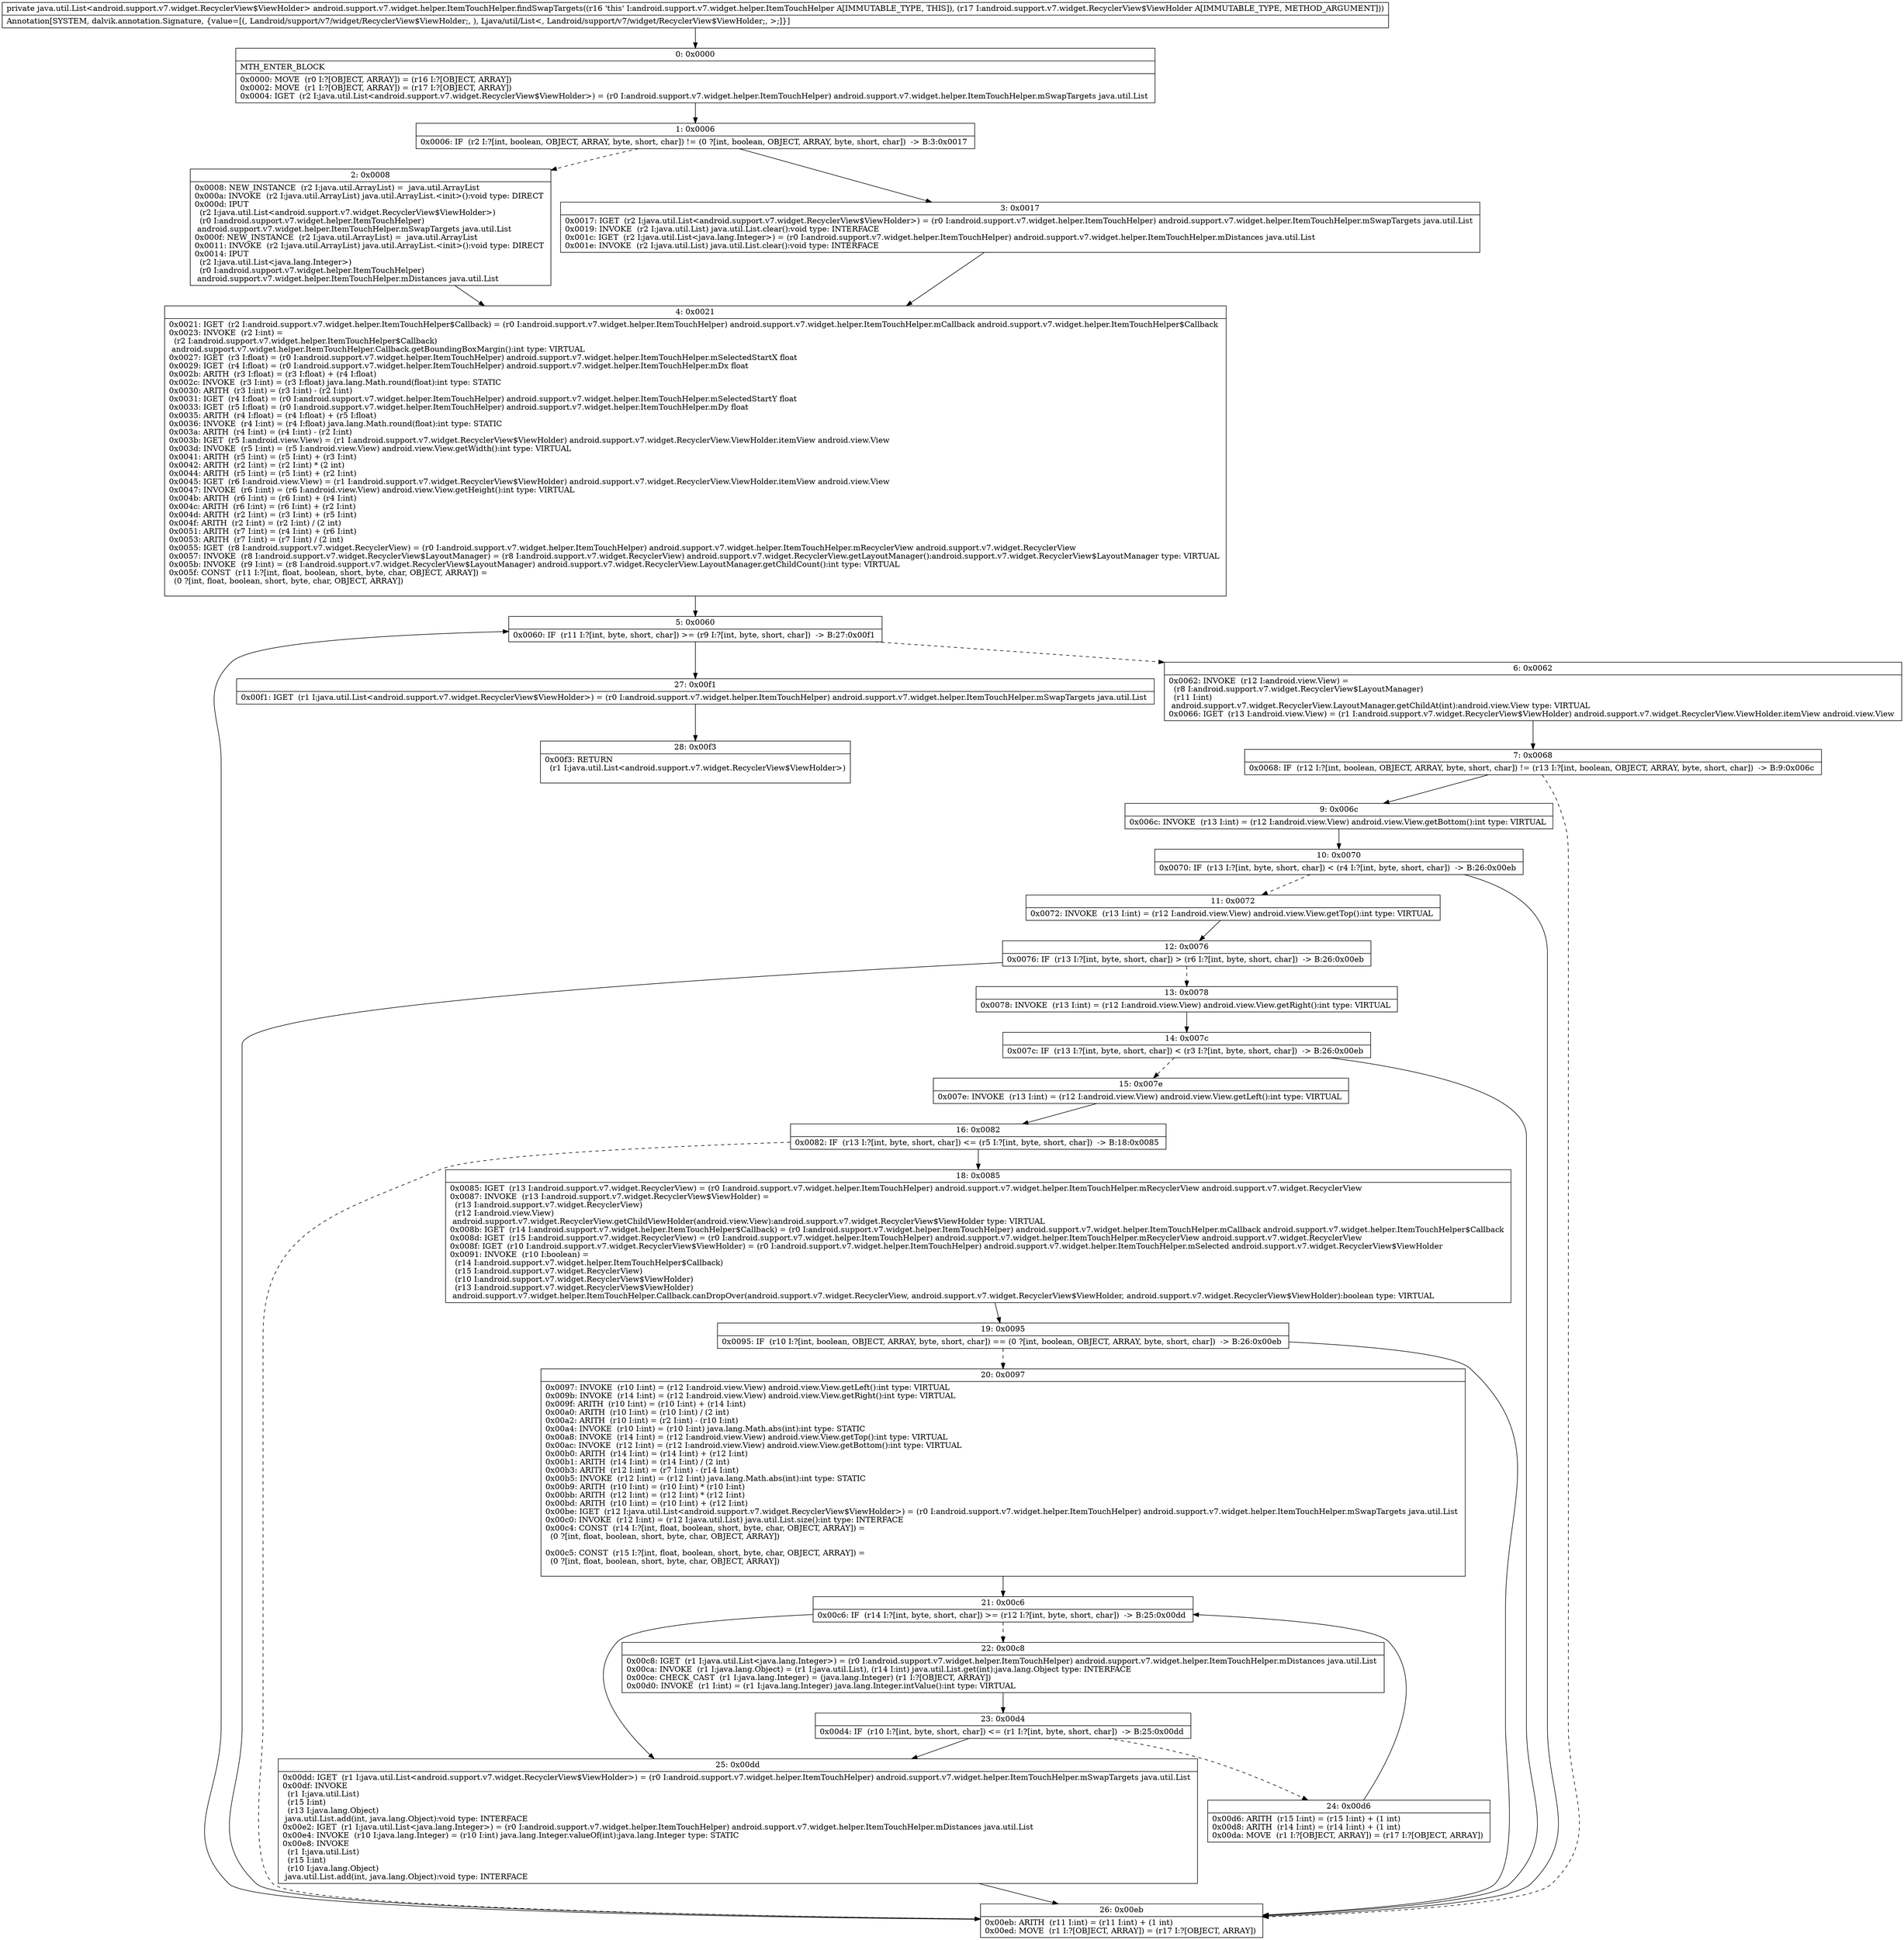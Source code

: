 digraph "CFG forandroid.support.v7.widget.helper.ItemTouchHelper.findSwapTargets(Landroid\/support\/v7\/widget\/RecyclerView$ViewHolder;)Ljava\/util\/List;" {
Node_0 [shape=record,label="{0\:\ 0x0000|MTH_ENTER_BLOCK\l|0x0000: MOVE  (r0 I:?[OBJECT, ARRAY]) = (r16 I:?[OBJECT, ARRAY]) \l0x0002: MOVE  (r1 I:?[OBJECT, ARRAY]) = (r17 I:?[OBJECT, ARRAY]) \l0x0004: IGET  (r2 I:java.util.List\<android.support.v7.widget.RecyclerView$ViewHolder\>) = (r0 I:android.support.v7.widget.helper.ItemTouchHelper) android.support.v7.widget.helper.ItemTouchHelper.mSwapTargets java.util.List \l}"];
Node_1 [shape=record,label="{1\:\ 0x0006|0x0006: IF  (r2 I:?[int, boolean, OBJECT, ARRAY, byte, short, char]) != (0 ?[int, boolean, OBJECT, ARRAY, byte, short, char])  \-\> B:3:0x0017 \l}"];
Node_2 [shape=record,label="{2\:\ 0x0008|0x0008: NEW_INSTANCE  (r2 I:java.util.ArrayList) =  java.util.ArrayList \l0x000a: INVOKE  (r2 I:java.util.ArrayList) java.util.ArrayList.\<init\>():void type: DIRECT \l0x000d: IPUT  \l  (r2 I:java.util.List\<android.support.v7.widget.RecyclerView$ViewHolder\>)\l  (r0 I:android.support.v7.widget.helper.ItemTouchHelper)\l android.support.v7.widget.helper.ItemTouchHelper.mSwapTargets java.util.List \l0x000f: NEW_INSTANCE  (r2 I:java.util.ArrayList) =  java.util.ArrayList \l0x0011: INVOKE  (r2 I:java.util.ArrayList) java.util.ArrayList.\<init\>():void type: DIRECT \l0x0014: IPUT  \l  (r2 I:java.util.List\<java.lang.Integer\>)\l  (r0 I:android.support.v7.widget.helper.ItemTouchHelper)\l android.support.v7.widget.helper.ItemTouchHelper.mDistances java.util.List \l}"];
Node_3 [shape=record,label="{3\:\ 0x0017|0x0017: IGET  (r2 I:java.util.List\<android.support.v7.widget.RecyclerView$ViewHolder\>) = (r0 I:android.support.v7.widget.helper.ItemTouchHelper) android.support.v7.widget.helper.ItemTouchHelper.mSwapTargets java.util.List \l0x0019: INVOKE  (r2 I:java.util.List) java.util.List.clear():void type: INTERFACE \l0x001c: IGET  (r2 I:java.util.List\<java.lang.Integer\>) = (r0 I:android.support.v7.widget.helper.ItemTouchHelper) android.support.v7.widget.helper.ItemTouchHelper.mDistances java.util.List \l0x001e: INVOKE  (r2 I:java.util.List) java.util.List.clear():void type: INTERFACE \l}"];
Node_4 [shape=record,label="{4\:\ 0x0021|0x0021: IGET  (r2 I:android.support.v7.widget.helper.ItemTouchHelper$Callback) = (r0 I:android.support.v7.widget.helper.ItemTouchHelper) android.support.v7.widget.helper.ItemTouchHelper.mCallback android.support.v7.widget.helper.ItemTouchHelper$Callback \l0x0023: INVOKE  (r2 I:int) = \l  (r2 I:android.support.v7.widget.helper.ItemTouchHelper$Callback)\l android.support.v7.widget.helper.ItemTouchHelper.Callback.getBoundingBoxMargin():int type: VIRTUAL \l0x0027: IGET  (r3 I:float) = (r0 I:android.support.v7.widget.helper.ItemTouchHelper) android.support.v7.widget.helper.ItemTouchHelper.mSelectedStartX float \l0x0029: IGET  (r4 I:float) = (r0 I:android.support.v7.widget.helper.ItemTouchHelper) android.support.v7.widget.helper.ItemTouchHelper.mDx float \l0x002b: ARITH  (r3 I:float) = (r3 I:float) + (r4 I:float) \l0x002c: INVOKE  (r3 I:int) = (r3 I:float) java.lang.Math.round(float):int type: STATIC \l0x0030: ARITH  (r3 I:int) = (r3 I:int) \- (r2 I:int) \l0x0031: IGET  (r4 I:float) = (r0 I:android.support.v7.widget.helper.ItemTouchHelper) android.support.v7.widget.helper.ItemTouchHelper.mSelectedStartY float \l0x0033: IGET  (r5 I:float) = (r0 I:android.support.v7.widget.helper.ItemTouchHelper) android.support.v7.widget.helper.ItemTouchHelper.mDy float \l0x0035: ARITH  (r4 I:float) = (r4 I:float) + (r5 I:float) \l0x0036: INVOKE  (r4 I:int) = (r4 I:float) java.lang.Math.round(float):int type: STATIC \l0x003a: ARITH  (r4 I:int) = (r4 I:int) \- (r2 I:int) \l0x003b: IGET  (r5 I:android.view.View) = (r1 I:android.support.v7.widget.RecyclerView$ViewHolder) android.support.v7.widget.RecyclerView.ViewHolder.itemView android.view.View \l0x003d: INVOKE  (r5 I:int) = (r5 I:android.view.View) android.view.View.getWidth():int type: VIRTUAL \l0x0041: ARITH  (r5 I:int) = (r5 I:int) + (r3 I:int) \l0x0042: ARITH  (r2 I:int) = (r2 I:int) * (2 int) \l0x0044: ARITH  (r5 I:int) = (r5 I:int) + (r2 I:int) \l0x0045: IGET  (r6 I:android.view.View) = (r1 I:android.support.v7.widget.RecyclerView$ViewHolder) android.support.v7.widget.RecyclerView.ViewHolder.itemView android.view.View \l0x0047: INVOKE  (r6 I:int) = (r6 I:android.view.View) android.view.View.getHeight():int type: VIRTUAL \l0x004b: ARITH  (r6 I:int) = (r6 I:int) + (r4 I:int) \l0x004c: ARITH  (r6 I:int) = (r6 I:int) + (r2 I:int) \l0x004d: ARITH  (r2 I:int) = (r3 I:int) + (r5 I:int) \l0x004f: ARITH  (r2 I:int) = (r2 I:int) \/ (2 int) \l0x0051: ARITH  (r7 I:int) = (r4 I:int) + (r6 I:int) \l0x0053: ARITH  (r7 I:int) = (r7 I:int) \/ (2 int) \l0x0055: IGET  (r8 I:android.support.v7.widget.RecyclerView) = (r0 I:android.support.v7.widget.helper.ItemTouchHelper) android.support.v7.widget.helper.ItemTouchHelper.mRecyclerView android.support.v7.widget.RecyclerView \l0x0057: INVOKE  (r8 I:android.support.v7.widget.RecyclerView$LayoutManager) = (r8 I:android.support.v7.widget.RecyclerView) android.support.v7.widget.RecyclerView.getLayoutManager():android.support.v7.widget.RecyclerView$LayoutManager type: VIRTUAL \l0x005b: INVOKE  (r9 I:int) = (r8 I:android.support.v7.widget.RecyclerView$LayoutManager) android.support.v7.widget.RecyclerView.LayoutManager.getChildCount():int type: VIRTUAL \l0x005f: CONST  (r11 I:?[int, float, boolean, short, byte, char, OBJECT, ARRAY]) = \l  (0 ?[int, float, boolean, short, byte, char, OBJECT, ARRAY])\l \l}"];
Node_5 [shape=record,label="{5\:\ 0x0060|0x0060: IF  (r11 I:?[int, byte, short, char]) \>= (r9 I:?[int, byte, short, char])  \-\> B:27:0x00f1 \l}"];
Node_6 [shape=record,label="{6\:\ 0x0062|0x0062: INVOKE  (r12 I:android.view.View) = \l  (r8 I:android.support.v7.widget.RecyclerView$LayoutManager)\l  (r11 I:int)\l android.support.v7.widget.RecyclerView.LayoutManager.getChildAt(int):android.view.View type: VIRTUAL \l0x0066: IGET  (r13 I:android.view.View) = (r1 I:android.support.v7.widget.RecyclerView$ViewHolder) android.support.v7.widget.RecyclerView.ViewHolder.itemView android.view.View \l}"];
Node_7 [shape=record,label="{7\:\ 0x0068|0x0068: IF  (r12 I:?[int, boolean, OBJECT, ARRAY, byte, short, char]) != (r13 I:?[int, boolean, OBJECT, ARRAY, byte, short, char])  \-\> B:9:0x006c \l}"];
Node_9 [shape=record,label="{9\:\ 0x006c|0x006c: INVOKE  (r13 I:int) = (r12 I:android.view.View) android.view.View.getBottom():int type: VIRTUAL \l}"];
Node_10 [shape=record,label="{10\:\ 0x0070|0x0070: IF  (r13 I:?[int, byte, short, char]) \< (r4 I:?[int, byte, short, char])  \-\> B:26:0x00eb \l}"];
Node_11 [shape=record,label="{11\:\ 0x0072|0x0072: INVOKE  (r13 I:int) = (r12 I:android.view.View) android.view.View.getTop():int type: VIRTUAL \l}"];
Node_12 [shape=record,label="{12\:\ 0x0076|0x0076: IF  (r13 I:?[int, byte, short, char]) \> (r6 I:?[int, byte, short, char])  \-\> B:26:0x00eb \l}"];
Node_13 [shape=record,label="{13\:\ 0x0078|0x0078: INVOKE  (r13 I:int) = (r12 I:android.view.View) android.view.View.getRight():int type: VIRTUAL \l}"];
Node_14 [shape=record,label="{14\:\ 0x007c|0x007c: IF  (r13 I:?[int, byte, short, char]) \< (r3 I:?[int, byte, short, char])  \-\> B:26:0x00eb \l}"];
Node_15 [shape=record,label="{15\:\ 0x007e|0x007e: INVOKE  (r13 I:int) = (r12 I:android.view.View) android.view.View.getLeft():int type: VIRTUAL \l}"];
Node_16 [shape=record,label="{16\:\ 0x0082|0x0082: IF  (r13 I:?[int, byte, short, char]) \<= (r5 I:?[int, byte, short, char])  \-\> B:18:0x0085 \l}"];
Node_18 [shape=record,label="{18\:\ 0x0085|0x0085: IGET  (r13 I:android.support.v7.widget.RecyclerView) = (r0 I:android.support.v7.widget.helper.ItemTouchHelper) android.support.v7.widget.helper.ItemTouchHelper.mRecyclerView android.support.v7.widget.RecyclerView \l0x0087: INVOKE  (r13 I:android.support.v7.widget.RecyclerView$ViewHolder) = \l  (r13 I:android.support.v7.widget.RecyclerView)\l  (r12 I:android.view.View)\l android.support.v7.widget.RecyclerView.getChildViewHolder(android.view.View):android.support.v7.widget.RecyclerView$ViewHolder type: VIRTUAL \l0x008b: IGET  (r14 I:android.support.v7.widget.helper.ItemTouchHelper$Callback) = (r0 I:android.support.v7.widget.helper.ItemTouchHelper) android.support.v7.widget.helper.ItemTouchHelper.mCallback android.support.v7.widget.helper.ItemTouchHelper$Callback \l0x008d: IGET  (r15 I:android.support.v7.widget.RecyclerView) = (r0 I:android.support.v7.widget.helper.ItemTouchHelper) android.support.v7.widget.helper.ItemTouchHelper.mRecyclerView android.support.v7.widget.RecyclerView \l0x008f: IGET  (r10 I:android.support.v7.widget.RecyclerView$ViewHolder) = (r0 I:android.support.v7.widget.helper.ItemTouchHelper) android.support.v7.widget.helper.ItemTouchHelper.mSelected android.support.v7.widget.RecyclerView$ViewHolder \l0x0091: INVOKE  (r10 I:boolean) = \l  (r14 I:android.support.v7.widget.helper.ItemTouchHelper$Callback)\l  (r15 I:android.support.v7.widget.RecyclerView)\l  (r10 I:android.support.v7.widget.RecyclerView$ViewHolder)\l  (r13 I:android.support.v7.widget.RecyclerView$ViewHolder)\l android.support.v7.widget.helper.ItemTouchHelper.Callback.canDropOver(android.support.v7.widget.RecyclerView, android.support.v7.widget.RecyclerView$ViewHolder, android.support.v7.widget.RecyclerView$ViewHolder):boolean type: VIRTUAL \l}"];
Node_19 [shape=record,label="{19\:\ 0x0095|0x0095: IF  (r10 I:?[int, boolean, OBJECT, ARRAY, byte, short, char]) == (0 ?[int, boolean, OBJECT, ARRAY, byte, short, char])  \-\> B:26:0x00eb \l}"];
Node_20 [shape=record,label="{20\:\ 0x0097|0x0097: INVOKE  (r10 I:int) = (r12 I:android.view.View) android.view.View.getLeft():int type: VIRTUAL \l0x009b: INVOKE  (r14 I:int) = (r12 I:android.view.View) android.view.View.getRight():int type: VIRTUAL \l0x009f: ARITH  (r10 I:int) = (r10 I:int) + (r14 I:int) \l0x00a0: ARITH  (r10 I:int) = (r10 I:int) \/ (2 int) \l0x00a2: ARITH  (r10 I:int) = (r2 I:int) \- (r10 I:int) \l0x00a4: INVOKE  (r10 I:int) = (r10 I:int) java.lang.Math.abs(int):int type: STATIC \l0x00a8: INVOKE  (r14 I:int) = (r12 I:android.view.View) android.view.View.getTop():int type: VIRTUAL \l0x00ac: INVOKE  (r12 I:int) = (r12 I:android.view.View) android.view.View.getBottom():int type: VIRTUAL \l0x00b0: ARITH  (r14 I:int) = (r14 I:int) + (r12 I:int) \l0x00b1: ARITH  (r14 I:int) = (r14 I:int) \/ (2 int) \l0x00b3: ARITH  (r12 I:int) = (r7 I:int) \- (r14 I:int) \l0x00b5: INVOKE  (r12 I:int) = (r12 I:int) java.lang.Math.abs(int):int type: STATIC \l0x00b9: ARITH  (r10 I:int) = (r10 I:int) * (r10 I:int) \l0x00bb: ARITH  (r12 I:int) = (r12 I:int) * (r12 I:int) \l0x00bd: ARITH  (r10 I:int) = (r10 I:int) + (r12 I:int) \l0x00be: IGET  (r12 I:java.util.List\<android.support.v7.widget.RecyclerView$ViewHolder\>) = (r0 I:android.support.v7.widget.helper.ItemTouchHelper) android.support.v7.widget.helper.ItemTouchHelper.mSwapTargets java.util.List \l0x00c0: INVOKE  (r12 I:int) = (r12 I:java.util.List) java.util.List.size():int type: INTERFACE \l0x00c4: CONST  (r14 I:?[int, float, boolean, short, byte, char, OBJECT, ARRAY]) = \l  (0 ?[int, float, boolean, short, byte, char, OBJECT, ARRAY])\l \l0x00c5: CONST  (r15 I:?[int, float, boolean, short, byte, char, OBJECT, ARRAY]) = \l  (0 ?[int, float, boolean, short, byte, char, OBJECT, ARRAY])\l \l}"];
Node_21 [shape=record,label="{21\:\ 0x00c6|0x00c6: IF  (r14 I:?[int, byte, short, char]) \>= (r12 I:?[int, byte, short, char])  \-\> B:25:0x00dd \l}"];
Node_22 [shape=record,label="{22\:\ 0x00c8|0x00c8: IGET  (r1 I:java.util.List\<java.lang.Integer\>) = (r0 I:android.support.v7.widget.helper.ItemTouchHelper) android.support.v7.widget.helper.ItemTouchHelper.mDistances java.util.List \l0x00ca: INVOKE  (r1 I:java.lang.Object) = (r1 I:java.util.List), (r14 I:int) java.util.List.get(int):java.lang.Object type: INTERFACE \l0x00ce: CHECK_CAST  (r1 I:java.lang.Integer) = (java.lang.Integer) (r1 I:?[OBJECT, ARRAY]) \l0x00d0: INVOKE  (r1 I:int) = (r1 I:java.lang.Integer) java.lang.Integer.intValue():int type: VIRTUAL \l}"];
Node_23 [shape=record,label="{23\:\ 0x00d4|0x00d4: IF  (r10 I:?[int, byte, short, char]) \<= (r1 I:?[int, byte, short, char])  \-\> B:25:0x00dd \l}"];
Node_24 [shape=record,label="{24\:\ 0x00d6|0x00d6: ARITH  (r15 I:int) = (r15 I:int) + (1 int) \l0x00d8: ARITH  (r14 I:int) = (r14 I:int) + (1 int) \l0x00da: MOVE  (r1 I:?[OBJECT, ARRAY]) = (r17 I:?[OBJECT, ARRAY]) \l}"];
Node_25 [shape=record,label="{25\:\ 0x00dd|0x00dd: IGET  (r1 I:java.util.List\<android.support.v7.widget.RecyclerView$ViewHolder\>) = (r0 I:android.support.v7.widget.helper.ItemTouchHelper) android.support.v7.widget.helper.ItemTouchHelper.mSwapTargets java.util.List \l0x00df: INVOKE  \l  (r1 I:java.util.List)\l  (r15 I:int)\l  (r13 I:java.lang.Object)\l java.util.List.add(int, java.lang.Object):void type: INTERFACE \l0x00e2: IGET  (r1 I:java.util.List\<java.lang.Integer\>) = (r0 I:android.support.v7.widget.helper.ItemTouchHelper) android.support.v7.widget.helper.ItemTouchHelper.mDistances java.util.List \l0x00e4: INVOKE  (r10 I:java.lang.Integer) = (r10 I:int) java.lang.Integer.valueOf(int):java.lang.Integer type: STATIC \l0x00e8: INVOKE  \l  (r1 I:java.util.List)\l  (r15 I:int)\l  (r10 I:java.lang.Object)\l java.util.List.add(int, java.lang.Object):void type: INTERFACE \l}"];
Node_26 [shape=record,label="{26\:\ 0x00eb|0x00eb: ARITH  (r11 I:int) = (r11 I:int) + (1 int) \l0x00ed: MOVE  (r1 I:?[OBJECT, ARRAY]) = (r17 I:?[OBJECT, ARRAY]) \l}"];
Node_27 [shape=record,label="{27\:\ 0x00f1|0x00f1: IGET  (r1 I:java.util.List\<android.support.v7.widget.RecyclerView$ViewHolder\>) = (r0 I:android.support.v7.widget.helper.ItemTouchHelper) android.support.v7.widget.helper.ItemTouchHelper.mSwapTargets java.util.List \l}"];
Node_28 [shape=record,label="{28\:\ 0x00f3|0x00f3: RETURN  \l  (r1 I:java.util.List\<android.support.v7.widget.RecyclerView$ViewHolder\>)\l \l}"];
MethodNode[shape=record,label="{private java.util.List\<android.support.v7.widget.RecyclerView$ViewHolder\> android.support.v7.widget.helper.ItemTouchHelper.findSwapTargets((r16 'this' I:android.support.v7.widget.helper.ItemTouchHelper A[IMMUTABLE_TYPE, THIS]), (r17 I:android.support.v7.widget.RecyclerView$ViewHolder A[IMMUTABLE_TYPE, METHOD_ARGUMENT]))  | Annotation[SYSTEM, dalvik.annotation.Signature, \{value=[(, Landroid\/support\/v7\/widget\/RecyclerView$ViewHolder;, ), Ljava\/util\/List\<, Landroid\/support\/v7\/widget\/RecyclerView$ViewHolder;, \>;]\}]\l}"];
MethodNode -> Node_0;
Node_0 -> Node_1;
Node_1 -> Node_2[style=dashed];
Node_1 -> Node_3;
Node_2 -> Node_4;
Node_3 -> Node_4;
Node_4 -> Node_5;
Node_5 -> Node_6[style=dashed];
Node_5 -> Node_27;
Node_6 -> Node_7;
Node_7 -> Node_9;
Node_7 -> Node_26[style=dashed];
Node_9 -> Node_10;
Node_10 -> Node_11[style=dashed];
Node_10 -> Node_26;
Node_11 -> Node_12;
Node_12 -> Node_13[style=dashed];
Node_12 -> Node_26;
Node_13 -> Node_14;
Node_14 -> Node_15[style=dashed];
Node_14 -> Node_26;
Node_15 -> Node_16;
Node_16 -> Node_18;
Node_16 -> Node_26[style=dashed];
Node_18 -> Node_19;
Node_19 -> Node_20[style=dashed];
Node_19 -> Node_26;
Node_20 -> Node_21;
Node_21 -> Node_22[style=dashed];
Node_21 -> Node_25;
Node_22 -> Node_23;
Node_23 -> Node_24[style=dashed];
Node_23 -> Node_25;
Node_24 -> Node_21;
Node_25 -> Node_26;
Node_26 -> Node_5;
Node_27 -> Node_28;
}

